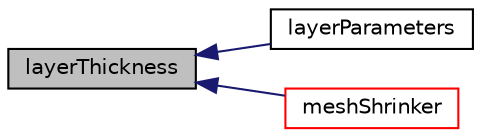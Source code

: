 digraph "layerThickness"
{
  bgcolor="transparent";
  edge [fontname="Helvetica",fontsize="10",labelfontname="Helvetica",labelfontsize="10"];
  node [fontname="Helvetica",fontsize="10",shape=record];
  rankdir="LR";
  Node1 [label="layerThickness",height=0.2,width=0.4,color="black", fillcolor="grey75", style="filled", fontcolor="black"];
  Node1 -> Node2 [dir="back",color="midnightblue",fontsize="10",style="solid",fontname="Helvetica"];
  Node2 [label="layerParameters",height=0.2,width=0.4,color="black",URL="$a01276.html#a0bca0e83ae5dc91bf83bfda4f12ac795",tooltip="Construct from dictionary. "];
  Node1 -> Node3 [dir="back",color="midnightblue",fontsize="10",style="solid",fontname="Helvetica"];
  Node3 [label="meshShrinker",height=0.2,width=0.4,color="red",URL="$a01276.html#ae8fa79d79a989aa58094042ddf6b3a8b",tooltip="Type of mesh shrinker. "];
}
